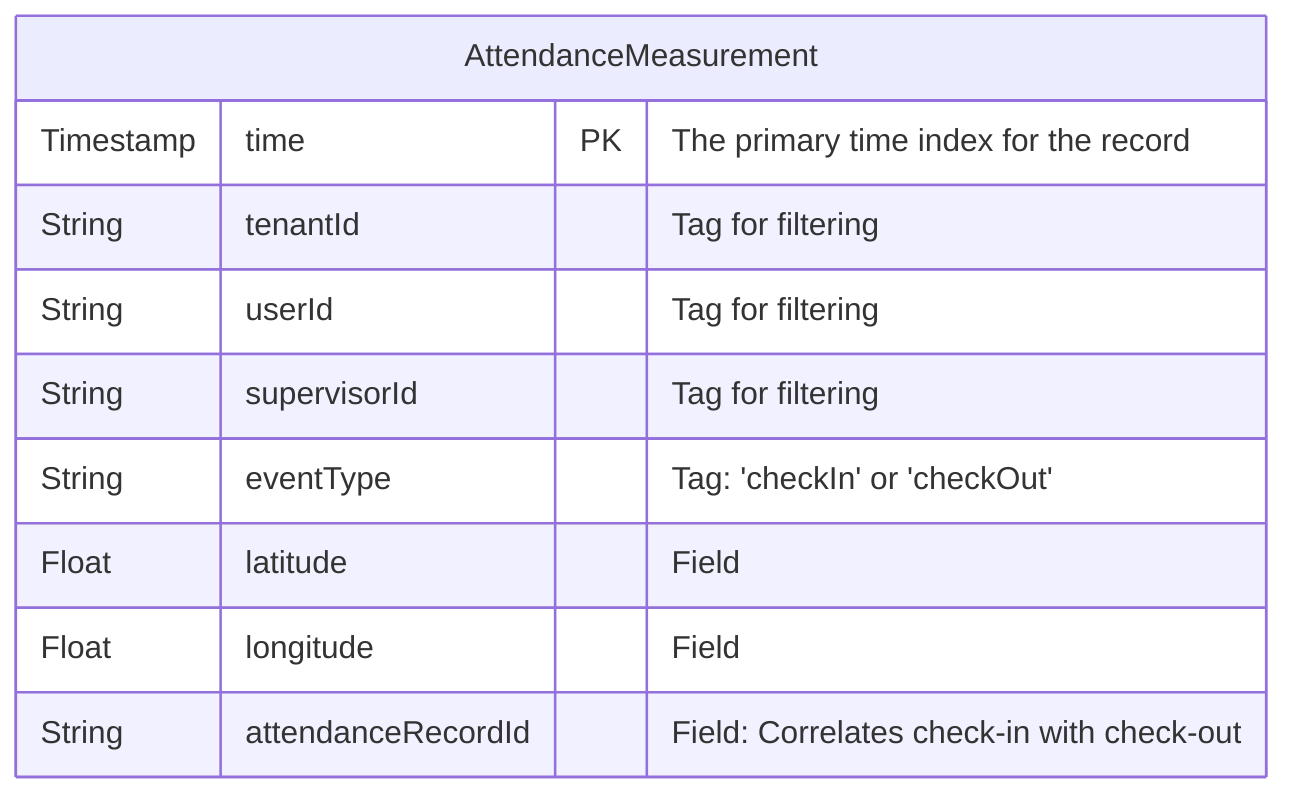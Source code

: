 erDiagram
    AttendanceMeasurement {
        Timestamp time PK "The primary time index for the record"
        String tenantId "Tag for filtering"
        String userId "Tag for filtering"
        String supervisorId "Tag for filtering"
        String eventType "Tag: 'checkIn' or 'checkOut'"
        Float latitude "Field"
        Float longitude "Field"
        String attendanceRecordId "Field: Correlates check-in with check-out"
    }